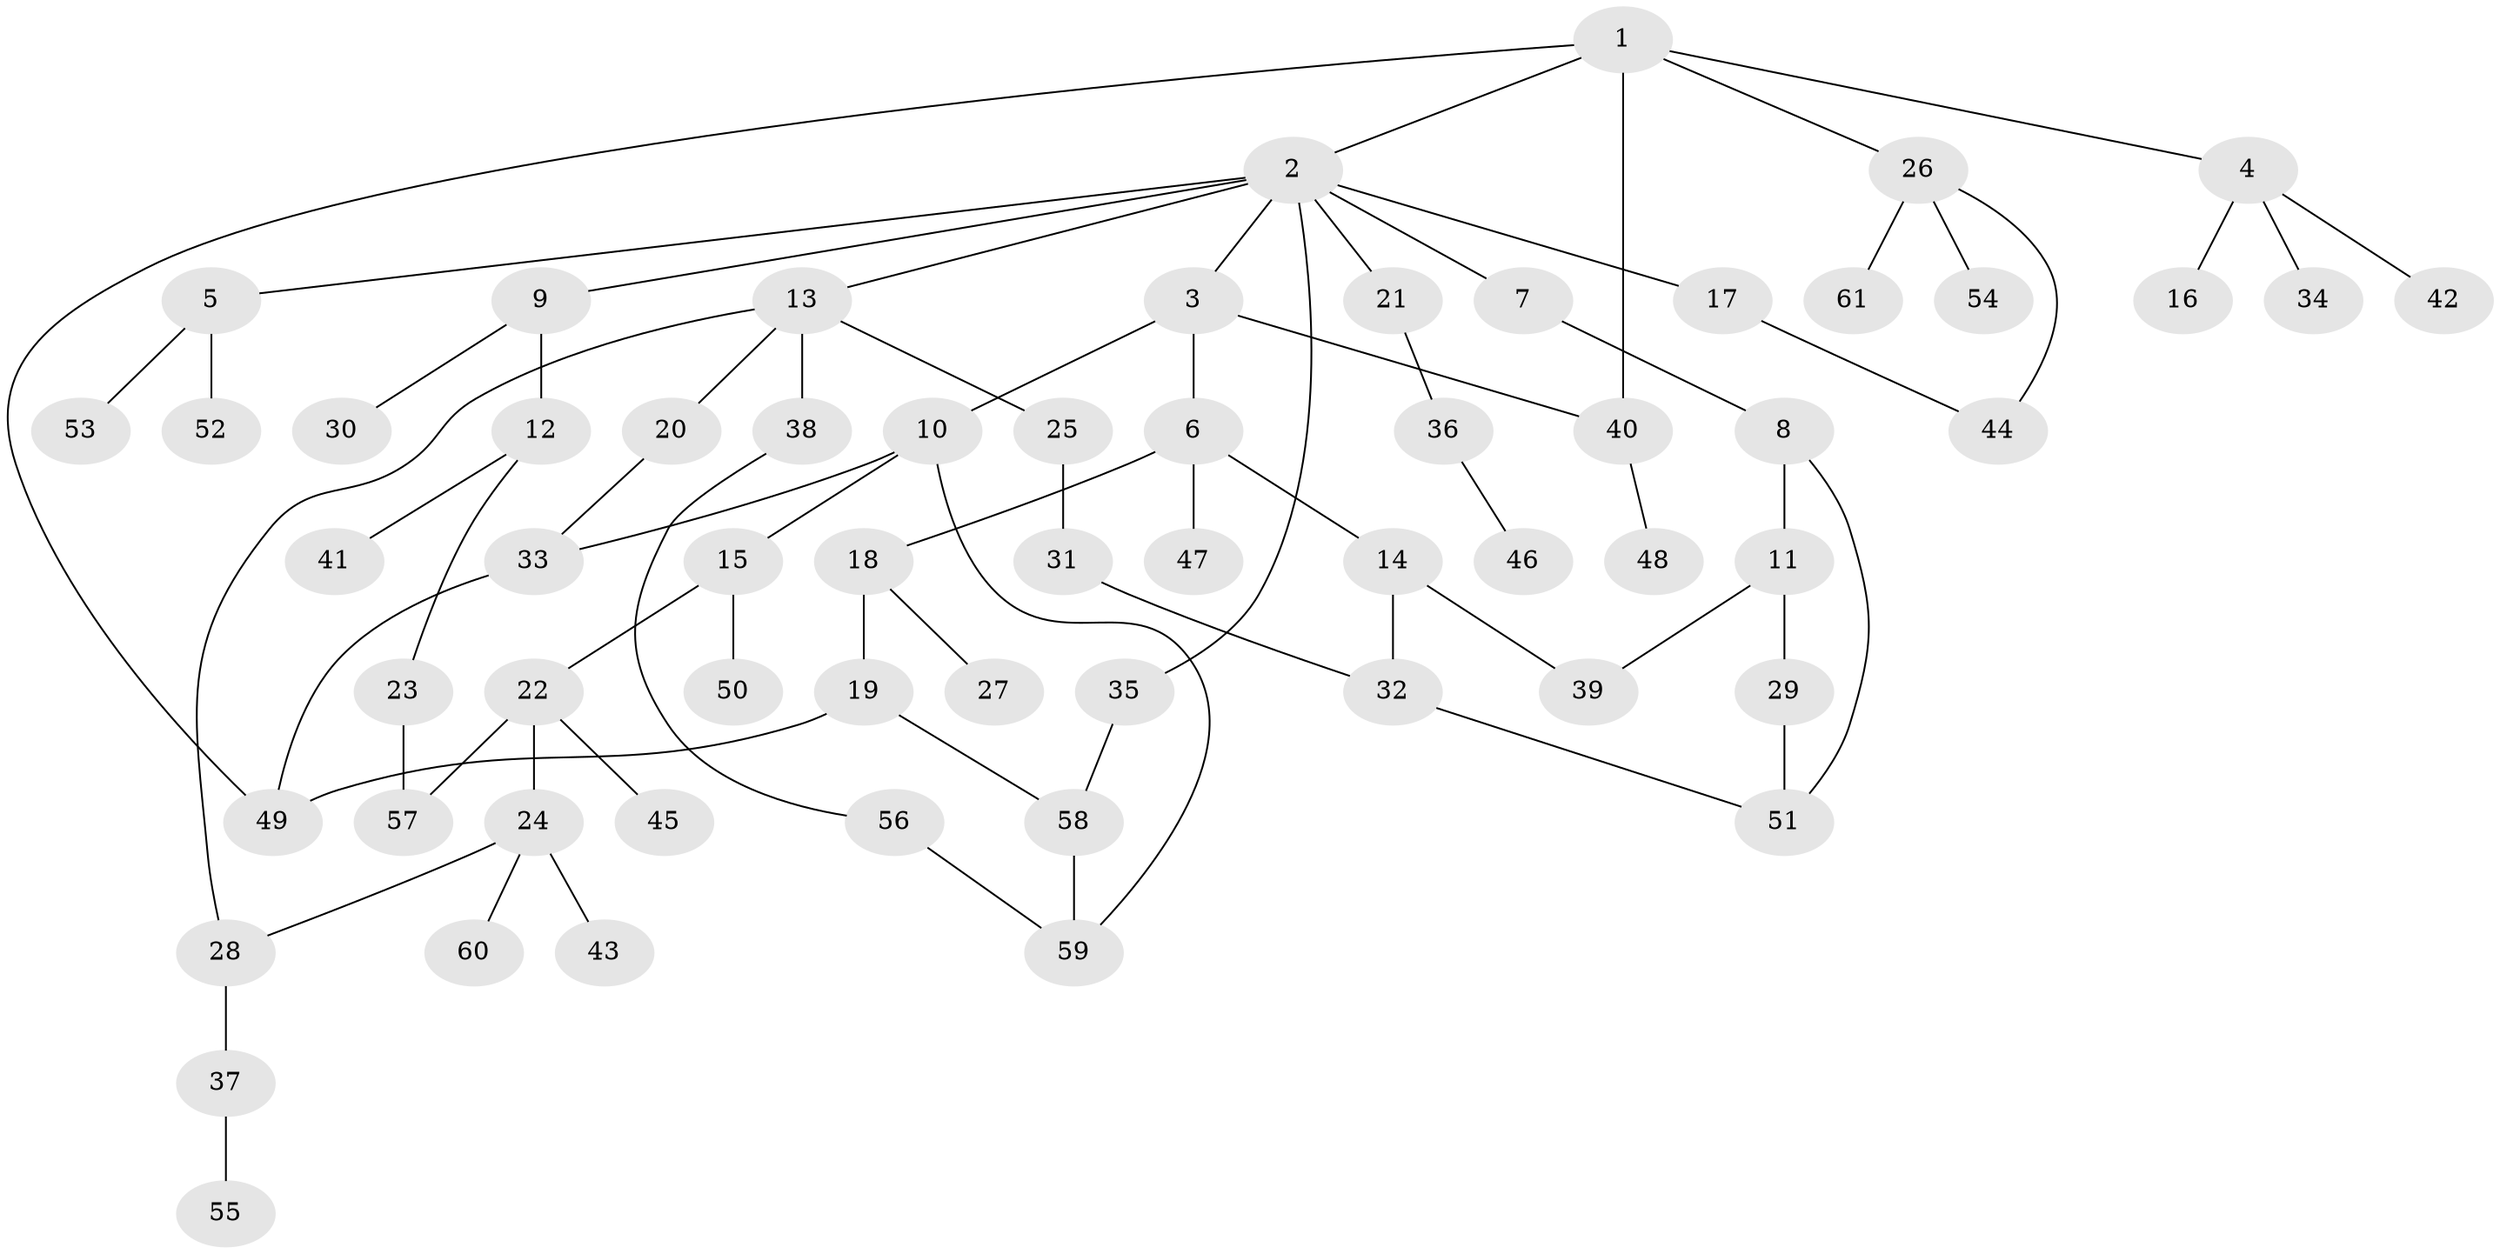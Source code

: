 // Generated by graph-tools (version 1.1) at 2025/25/03/09/25 03:25:33]
// undirected, 61 vertices, 74 edges
graph export_dot {
graph [start="1"]
  node [color=gray90,style=filled];
  1;
  2;
  3;
  4;
  5;
  6;
  7;
  8;
  9;
  10;
  11;
  12;
  13;
  14;
  15;
  16;
  17;
  18;
  19;
  20;
  21;
  22;
  23;
  24;
  25;
  26;
  27;
  28;
  29;
  30;
  31;
  32;
  33;
  34;
  35;
  36;
  37;
  38;
  39;
  40;
  41;
  42;
  43;
  44;
  45;
  46;
  47;
  48;
  49;
  50;
  51;
  52;
  53;
  54;
  55;
  56;
  57;
  58;
  59;
  60;
  61;
  1 -- 2;
  1 -- 4;
  1 -- 26;
  1 -- 49;
  1 -- 40;
  2 -- 3;
  2 -- 5;
  2 -- 7;
  2 -- 9;
  2 -- 13;
  2 -- 17;
  2 -- 21;
  2 -- 35;
  3 -- 6;
  3 -- 10;
  3 -- 40;
  4 -- 16;
  4 -- 34;
  4 -- 42;
  5 -- 52;
  5 -- 53;
  6 -- 14;
  6 -- 18;
  6 -- 47;
  7 -- 8;
  8 -- 11;
  8 -- 51;
  9 -- 12;
  9 -- 30;
  10 -- 15;
  10 -- 33;
  10 -- 59;
  11 -- 29;
  11 -- 39;
  12 -- 23;
  12 -- 41;
  13 -- 20;
  13 -- 25;
  13 -- 38;
  13 -- 28;
  14 -- 32;
  14 -- 39;
  15 -- 22;
  15 -- 50;
  17 -- 44;
  18 -- 19;
  18 -- 27;
  19 -- 49;
  19 -- 58;
  20 -- 33;
  21 -- 36;
  22 -- 24;
  22 -- 45;
  22 -- 57;
  23 -- 57;
  24 -- 28;
  24 -- 43;
  24 -- 60;
  25 -- 31;
  26 -- 54;
  26 -- 61;
  26 -- 44;
  28 -- 37;
  29 -- 51;
  31 -- 32;
  32 -- 51;
  33 -- 49;
  35 -- 58;
  36 -- 46;
  37 -- 55;
  38 -- 56;
  40 -- 48;
  56 -- 59;
  58 -- 59;
}
